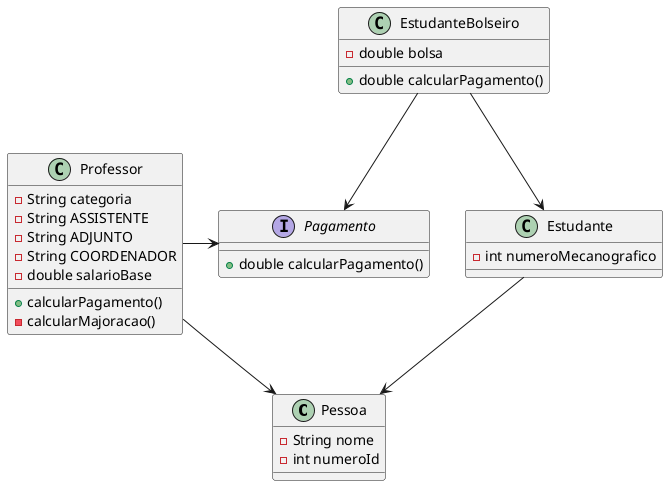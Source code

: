 @startuml

class Pessoa {
    - String nome
    - int numeroId
}

class Professor {
    - String categoria
    - String ASSISTENTE
    - String ADJUNTO
    - String COORDENADOR
    - double salarioBase
    + calcularPagamento()
    - calcularMajoracao()
}
class Estudante {
    - int numeroMecanografico
}
class EstudanteBolseiro {
    - double bolsa
    + double calcularPagamento()
}

interface Pagamento {
    + double calcularPagamento()
}

Professor -> Pagamento
EstudanteBolseiro --> Pagamento

Professor --> Pessoa
Estudante --> Pessoa

EstudanteBolseiro --> Estudante

@enduml